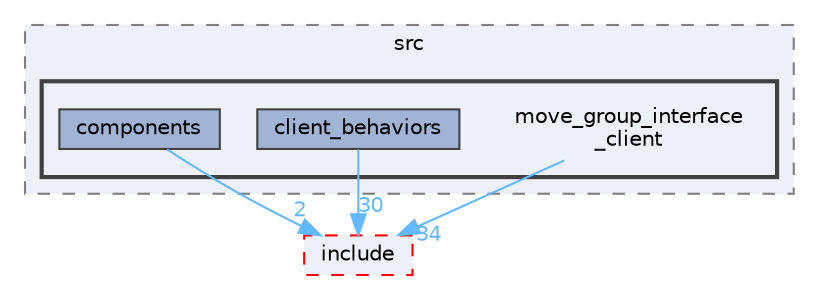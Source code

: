 digraph "smacc2_client_library/move_group_interface_client/src/move_group_interface_client"
{
 // LATEX_PDF_SIZE
  bgcolor="transparent";
  edge [fontname=Helvetica,fontsize=10,labelfontname=Helvetica,labelfontsize=10];
  node [fontname=Helvetica,fontsize=10,shape=box,height=0.2,width=0.4];
  compound=true
  subgraph clusterdir_83a9a3872292ab9262ef810acee363d6 {
    graph [ bgcolor="#edf0f7", pencolor="grey50", label="src", fontname=Helvetica,fontsize=10 style="filled,dashed", URL="dir_83a9a3872292ab9262ef810acee363d6.html",tooltip=""]
  subgraph clusterdir_ce26c30ed90f7de03f0cc875d7ea26c6 {
    graph [ bgcolor="#edf0f7", pencolor="grey25", label="", fontname=Helvetica,fontsize=10 style="filled,bold", URL="dir_ce26c30ed90f7de03f0cc875d7ea26c6.html",tooltip=""]
    dir_ce26c30ed90f7de03f0cc875d7ea26c6 [shape=plaintext, label="move_group_interface\l_client"];
  dir_6c0ad3559a0156c9003749efc76526a8 [label="client_behaviors", fillcolor="#a2b4d6", color="grey25", style="filled", URL="dir_6c0ad3559a0156c9003749efc76526a8.html",tooltip=""];
  dir_732d1d2f5aba76467c0a8fad12ada51e [label="components", fillcolor="#a2b4d6", color="grey25", style="filled", URL="dir_732d1d2f5aba76467c0a8fad12ada51e.html",tooltip=""];
  }
  }
  dir_bdd6ebf8409df62f64257f946b50d0fc [label="include", fillcolor="#edf0f7", color="red", style="filled,dashed", URL="dir_bdd6ebf8409df62f64257f946b50d0fc.html",tooltip=""];
  dir_ce26c30ed90f7de03f0cc875d7ea26c6->dir_bdd6ebf8409df62f64257f946b50d0fc [headlabel="34", labeldistance=1.5 headhref="dir_000072_000047.html" color="steelblue1" fontcolor="steelblue1"];
  dir_6c0ad3559a0156c9003749efc76526a8->dir_bdd6ebf8409df62f64257f946b50d0fc [headlabel="30", labeldistance=1.5 headhref="dir_000016_000047.html" color="steelblue1" fontcolor="steelblue1"];
  dir_732d1d2f5aba76467c0a8fad12ada51e->dir_bdd6ebf8409df62f64257f946b50d0fc [headlabel="2", labeldistance=1.5 headhref="dir_000024_000047.html" color="steelblue1" fontcolor="steelblue1"];
}
